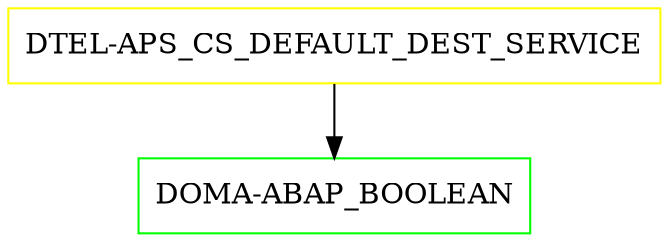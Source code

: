 digraph G {
  "DTEL-APS_CS_DEFAULT_DEST_SERVICE" [shape=box,color=yellow];
  "DOMA-ABAP_BOOLEAN" [shape=box,color=green,URL="./DOMA_ABAP_BOOLEAN.html"];
  "DTEL-APS_CS_DEFAULT_DEST_SERVICE" -> "DOMA-ABAP_BOOLEAN";
}
